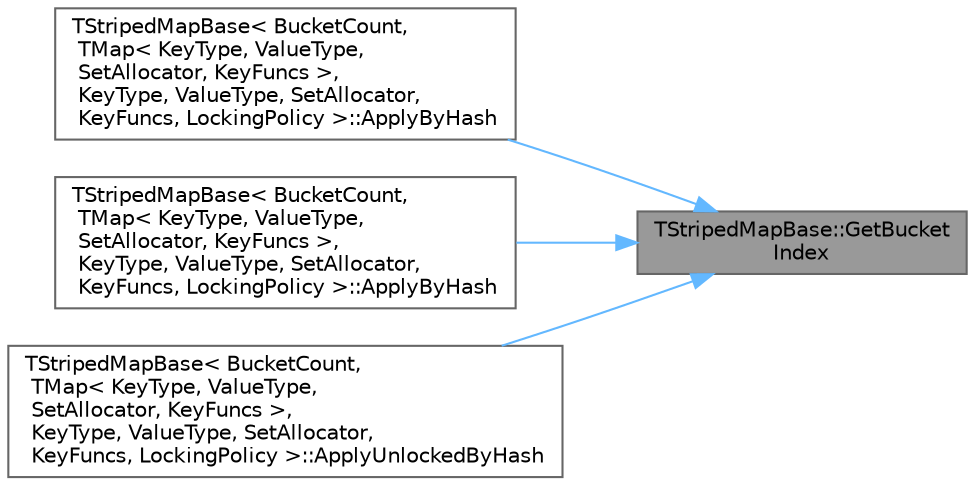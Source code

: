 digraph "TStripedMapBase::GetBucketIndex"
{
 // INTERACTIVE_SVG=YES
 // LATEX_PDF_SIZE
  bgcolor="transparent";
  edge [fontname=Helvetica,fontsize=10,labelfontname=Helvetica,labelfontsize=10];
  node [fontname=Helvetica,fontsize=10,shape=box,height=0.2,width=0.4];
  rankdir="RL";
  Node1 [id="Node000001",label="TStripedMapBase::GetBucket\lIndex",height=0.2,width=0.4,color="gray40", fillcolor="grey60", style="filled", fontcolor="black",tooltip=" "];
  Node1 -> Node2 [id="edge1_Node000001_Node000002",dir="back",color="steelblue1",style="solid",tooltip=" "];
  Node2 [id="Node000002",label="TStripedMapBase\< BucketCount,\l TMap\< KeyType, ValueType,\l SetAllocator, KeyFuncs \>,\l KeyType, ValueType, SetAllocator,\l KeyFuncs, LockingPolicy \>::ApplyByHash",height=0.2,width=0.4,color="grey40", fillcolor="white", style="filled",URL="$db/df4/classTStripedMapBase.html#ae0e7beb75dacb352d32f76cf5784b93e",tooltip=" "];
  Node1 -> Node3 [id="edge2_Node000001_Node000003",dir="back",color="steelblue1",style="solid",tooltip=" "];
  Node3 [id="Node000003",label="TStripedMapBase\< BucketCount,\l TMap\< KeyType, ValueType,\l SetAllocator, KeyFuncs \>,\l KeyType, ValueType, SetAllocator,\l KeyFuncs, LockingPolicy \>::ApplyByHash",height=0.2,width=0.4,color="grey40", fillcolor="white", style="filled",URL="$db/df4/classTStripedMapBase.html#ab3c4d1601cc1c3f07cd82520cc2b9ad9",tooltip=" "];
  Node1 -> Node4 [id="edge3_Node000001_Node000004",dir="back",color="steelblue1",style="solid",tooltip=" "];
  Node4 [id="Node000004",label="TStripedMapBase\< BucketCount,\l TMap\< KeyType, ValueType,\l SetAllocator, KeyFuncs \>,\l KeyType, ValueType, SetAllocator,\l KeyFuncs, LockingPolicy \>::ApplyUnlockedByHash",height=0.2,width=0.4,color="grey40", fillcolor="white", style="filled",URL="$db/df4/classTStripedMapBase.html#a1fe57b8b7fe2ed111dea2a75cbe8c35f",tooltip=" "];
}
